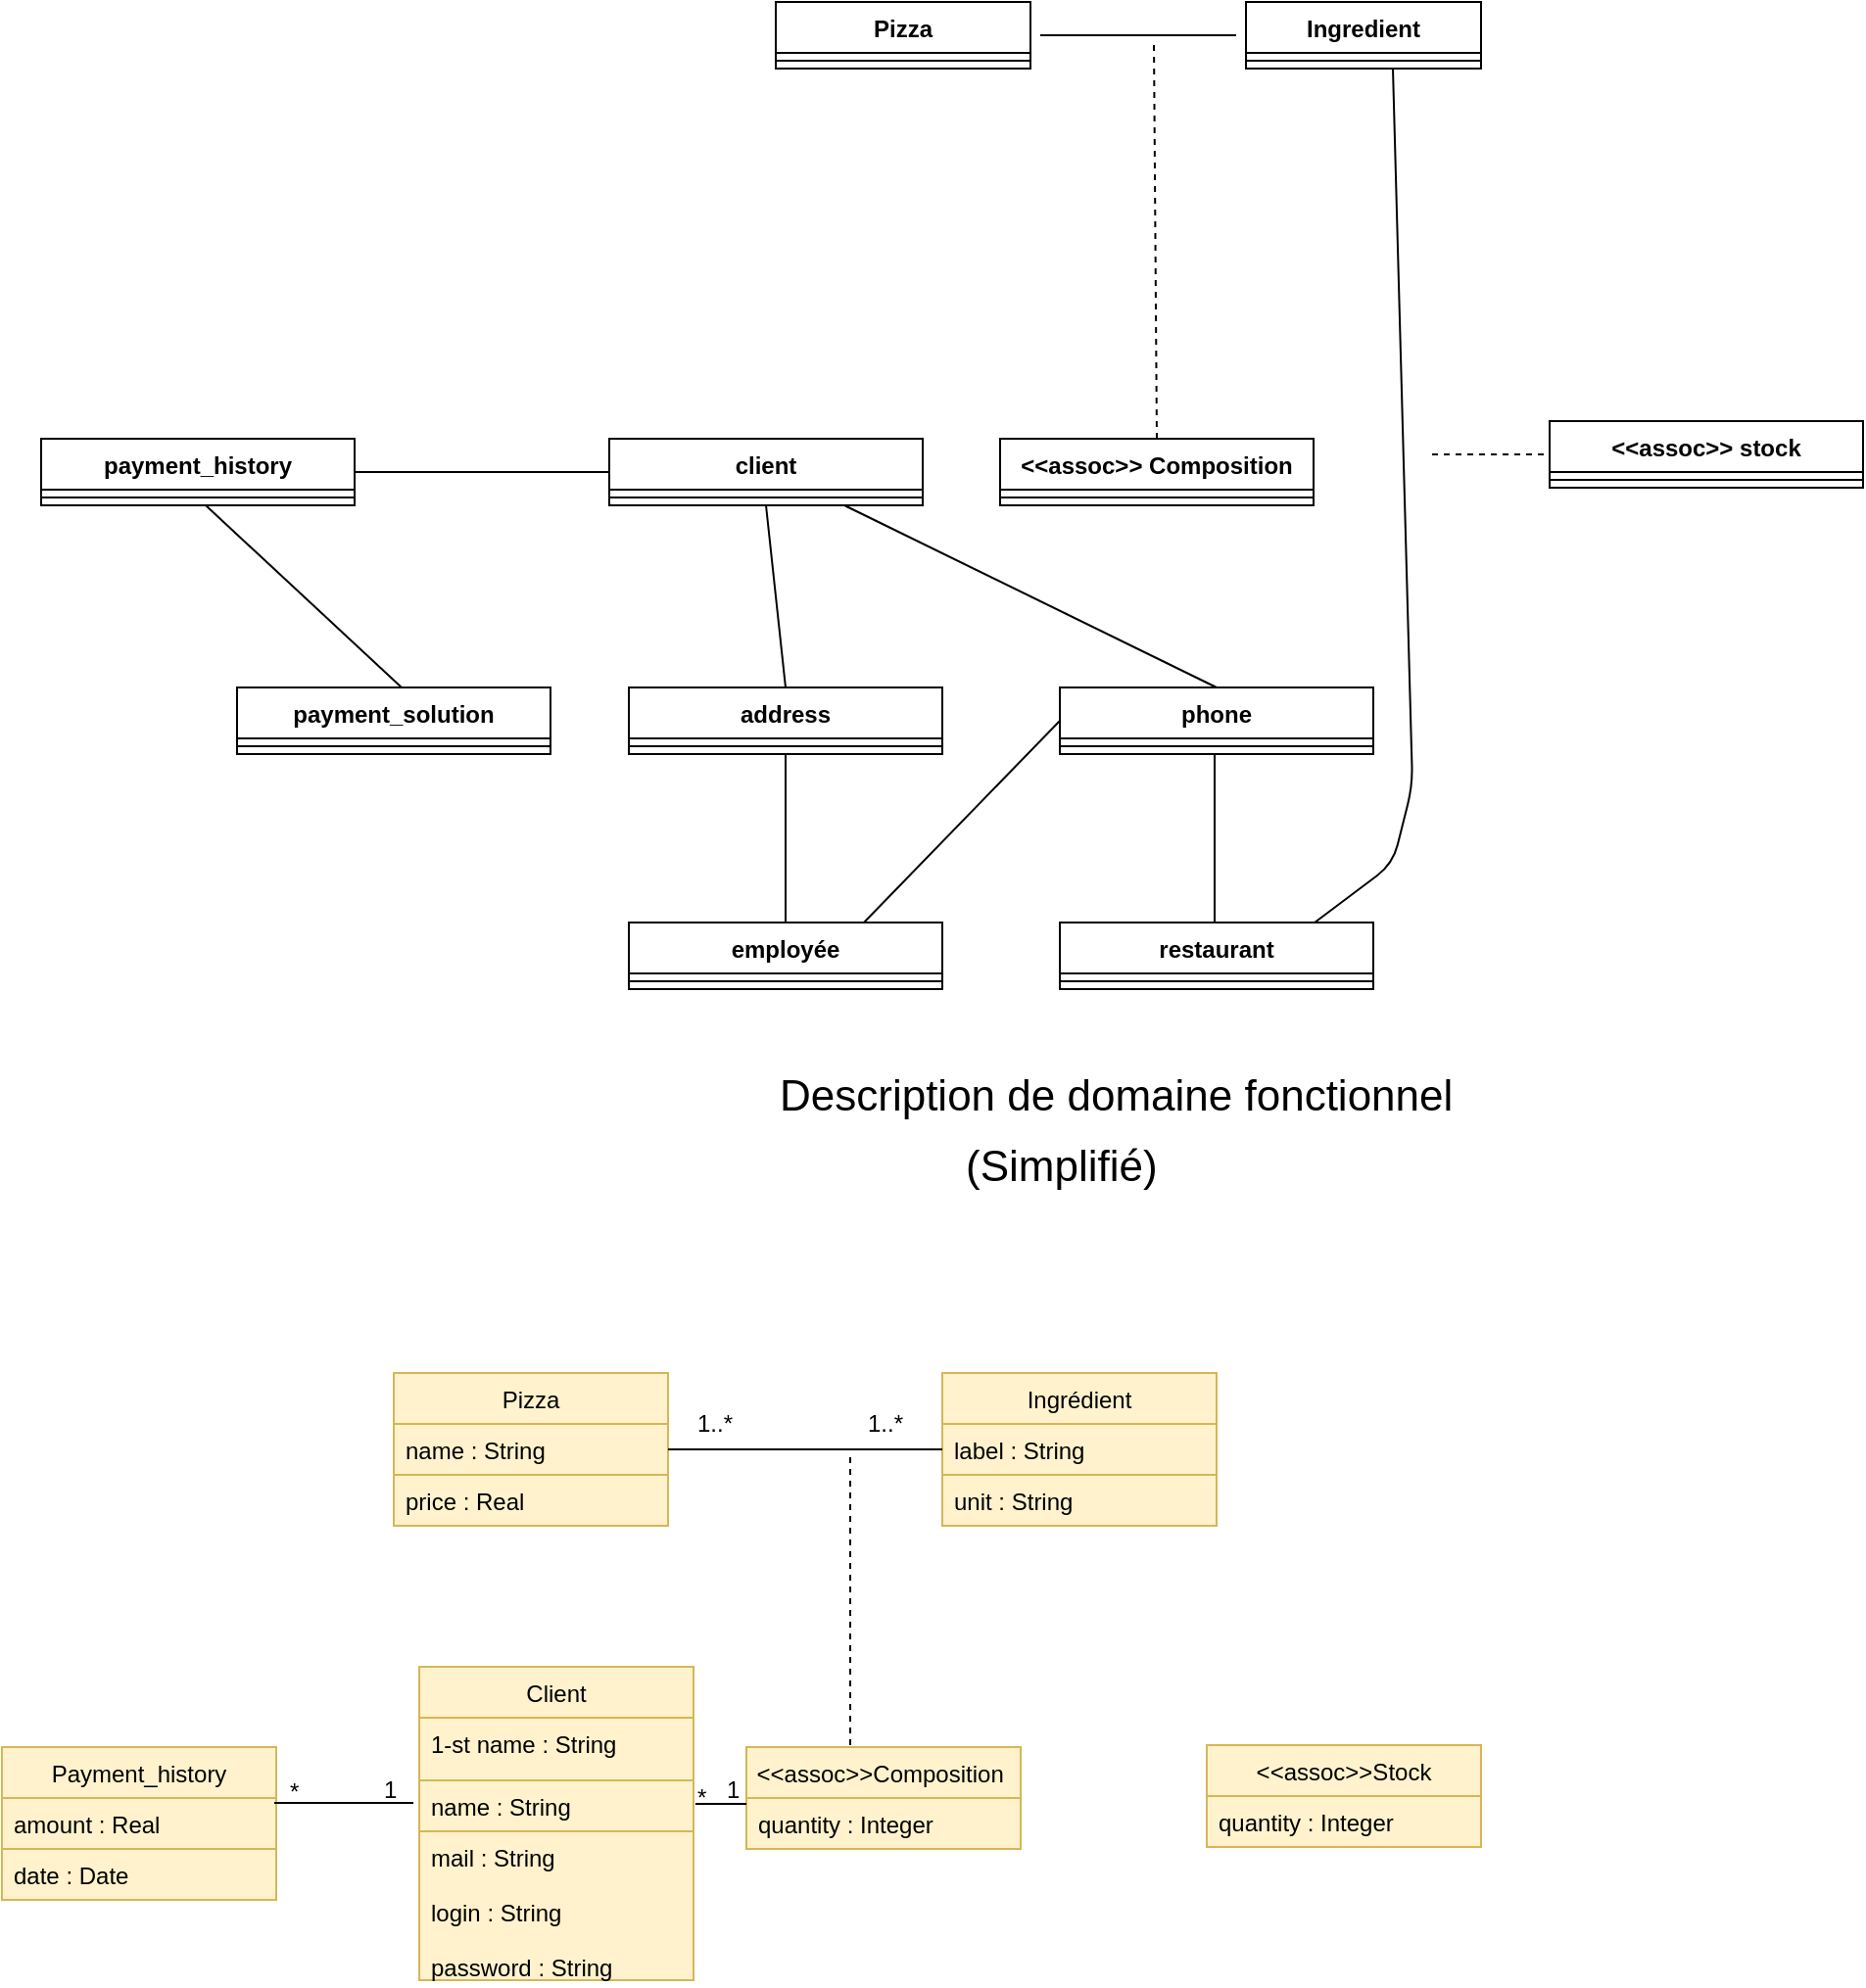 <mxfile version="10.6.6" type="github"><diagram id="D1ukMxYMlEb4ZBfQrxmZ" name="Page-1"><mxGraphModel dx="1745" dy="517" grid="1" gridSize="10" guides="1" tooltips="1" connect="1" arrows="1" fold="1" page="1" pageScale="1" pageWidth="827" pageHeight="1169" math="0" shadow="0"><root><mxCell id="0"/><mxCell id="1" parent="0"/><mxCell id="fjcwTfYKbCh1iU2Mf5Um-34" value="" style="line;strokeWidth=1;fillColor=none;align=left;verticalAlign=middle;spacingTop=-1;spacingLeft=3;spacingRight=3;rotatable=0;labelPosition=right;points=[];portConstraint=eastwest;" parent="1" vertex="1"><mxGeometry x="-140" y="163" width="100" height="8" as="geometry"/></mxCell><mxCell id="fjcwTfYKbCh1iU2Mf5Um-35" value="Pizza" style="swimlane;fontStyle=1;align=center;verticalAlign=top;childLayout=stackLayout;horizontal=1;startSize=26;horizontalStack=0;resizeParent=1;resizeParentMax=0;resizeLast=0;collapsible=1;marginBottom=0;gradientColor=none;" parent="1" vertex="1"><mxGeometry x="-275" y="150" width="130" height="34" as="geometry"/></mxCell><mxCell id="fjcwTfYKbCh1iU2Mf5Um-37" value="" style="line;strokeWidth=1;fillColor=none;align=left;verticalAlign=middle;spacingTop=-1;spacingLeft=3;spacingRight=3;rotatable=0;labelPosition=right;points=[];portConstraint=eastwest;" parent="fjcwTfYKbCh1iU2Mf5Um-35" vertex="1"><mxGeometry y="26" width="130" height="8" as="geometry"/></mxCell><mxCell id="fjcwTfYKbCh1iU2Mf5Um-39" value="Ingredient" style="swimlane;fontStyle=1;align=center;verticalAlign=top;childLayout=stackLayout;horizontal=1;startSize=26;horizontalStack=0;resizeParent=1;resizeParentMax=0;resizeLast=0;collapsible=1;marginBottom=0;gradientColor=none;" parent="1" vertex="1"><mxGeometry x="-35" y="150" width="120" height="34" as="geometry"/></mxCell><mxCell id="fjcwTfYKbCh1iU2Mf5Um-41" value="" style="line;strokeWidth=1;fillColor=none;align=left;verticalAlign=middle;spacingTop=-1;spacingLeft=3;spacingRight=3;rotatable=0;labelPosition=right;points=[];portConstraint=eastwest;" parent="fjcwTfYKbCh1iU2Mf5Um-39" vertex="1"><mxGeometry y="26" width="120" height="8" as="geometry"/></mxCell><mxCell id="fjcwTfYKbCh1iU2Mf5Um-43" value="&lt;&lt;assoc&gt;&gt; stock" style="swimlane;fontStyle=1;align=center;verticalAlign=top;childLayout=stackLayout;horizontal=1;startSize=26;horizontalStack=0;resizeParent=1;resizeParentMax=0;resizeLast=0;collapsible=1;marginBottom=0;gradientColor=none;" parent="1" vertex="1"><mxGeometry x="120" y="364" width="160" height="34" as="geometry"/></mxCell><mxCell id="fjcwTfYKbCh1iU2Mf5Um-45" value="" style="line;strokeWidth=1;fillColor=none;align=left;verticalAlign=middle;spacingTop=-1;spacingLeft=3;spacingRight=3;rotatable=0;labelPosition=right;points=[];portConstraint=eastwest;" parent="fjcwTfYKbCh1iU2Mf5Um-43" vertex="1"><mxGeometry y="26" width="160" height="8" as="geometry"/></mxCell><mxCell id="fjcwTfYKbCh1iU2Mf5Um-46" value="&lt;&lt;assoc&gt;&gt; Composition" style="swimlane;fontStyle=1;align=center;verticalAlign=top;childLayout=stackLayout;horizontal=1;startSize=26;horizontalStack=0;resizeParent=1;resizeParentMax=0;resizeLast=0;collapsible=1;marginBottom=0;gradientColor=none;" parent="1" vertex="1"><mxGeometry x="-160.5" y="373" width="160" height="34" as="geometry"/></mxCell><mxCell id="fjcwTfYKbCh1iU2Mf5Um-48" value="" style="line;strokeWidth=1;fillColor=none;align=left;verticalAlign=middle;spacingTop=-1;spacingLeft=3;spacingRight=3;rotatable=0;labelPosition=right;points=[];portConstraint=eastwest;" parent="fjcwTfYKbCh1iU2Mf5Um-46" vertex="1"><mxGeometry y="26" width="160" height="8" as="geometry"/></mxCell><mxCell id="fjcwTfYKbCh1iU2Mf5Um-49" value="client" style="swimlane;fontStyle=1;align=center;verticalAlign=top;childLayout=stackLayout;horizontal=1;startSize=26;horizontalStack=0;resizeParent=1;resizeParentMax=0;resizeLast=0;collapsible=1;marginBottom=0;gradientColor=none;" parent="1" vertex="1"><mxGeometry x="-360" y="373" width="160" height="34" as="geometry"/></mxCell><mxCell id="fjcwTfYKbCh1iU2Mf5Um-51" value="" style="line;strokeWidth=1;fillColor=none;align=left;verticalAlign=middle;spacingTop=-1;spacingLeft=3;spacingRight=3;rotatable=0;labelPosition=right;points=[];portConstraint=eastwest;" parent="fjcwTfYKbCh1iU2Mf5Um-49" vertex="1"><mxGeometry y="26" width="160" height="8" as="geometry"/></mxCell><mxCell id="fjcwTfYKbCh1iU2Mf5Um-55" value="payment_history" style="swimlane;fontStyle=1;align=center;verticalAlign=top;childLayout=stackLayout;horizontal=1;startSize=26;horizontalStack=0;resizeParent=1;resizeParentMax=0;resizeLast=0;collapsible=1;marginBottom=0;gradientColor=none;" parent="1" vertex="1"><mxGeometry x="-650" y="373" width="160" height="34" as="geometry"/></mxCell><mxCell id="fjcwTfYKbCh1iU2Mf5Um-57" value="" style="line;strokeWidth=1;fillColor=none;align=left;verticalAlign=middle;spacingTop=-1;spacingLeft=3;spacingRight=3;rotatable=0;labelPosition=right;points=[];portConstraint=eastwest;" parent="fjcwTfYKbCh1iU2Mf5Um-55" vertex="1"><mxGeometry y="26" width="160" height="8" as="geometry"/></mxCell><mxCell id="fjcwTfYKbCh1iU2Mf5Um-58" value="payment_solution" style="swimlane;fontStyle=1;align=center;verticalAlign=top;childLayout=stackLayout;horizontal=1;startSize=26;horizontalStack=0;resizeParent=1;resizeParentMax=0;resizeLast=0;collapsible=1;marginBottom=0;gradientColor=none;" parent="1" vertex="1"><mxGeometry x="-550" y="500" width="160" height="34" as="geometry"/></mxCell><mxCell id="fjcwTfYKbCh1iU2Mf5Um-60" value="" style="line;strokeWidth=1;fillColor=none;align=left;verticalAlign=middle;spacingTop=-1;spacingLeft=3;spacingRight=3;rotatable=0;labelPosition=right;points=[];portConstraint=eastwest;" parent="fjcwTfYKbCh1iU2Mf5Um-58" vertex="1"><mxGeometry y="26" width="160" height="8" as="geometry"/></mxCell><mxCell id="fjcwTfYKbCh1iU2Mf5Um-67" value="address" style="swimlane;fontStyle=1;align=center;verticalAlign=top;childLayout=stackLayout;horizontal=1;startSize=26;horizontalStack=0;resizeParent=1;resizeParentMax=0;resizeLast=0;collapsible=1;marginBottom=0;gradientColor=none;" parent="1" vertex="1"><mxGeometry x="-350" y="500" width="160" height="34" as="geometry"/></mxCell><mxCell id="fjcwTfYKbCh1iU2Mf5Um-69" value="" style="line;strokeWidth=1;fillColor=none;align=left;verticalAlign=middle;spacingTop=-1;spacingLeft=3;spacingRight=3;rotatable=0;labelPosition=right;points=[];portConstraint=eastwest;" parent="fjcwTfYKbCh1iU2Mf5Um-67" vertex="1"><mxGeometry y="26" width="160" height="8" as="geometry"/></mxCell><mxCell id="fjcwTfYKbCh1iU2Mf5Um-71" value="phone" style="swimlane;fontStyle=1;align=center;verticalAlign=top;childLayout=stackLayout;horizontal=1;startSize=26;horizontalStack=0;resizeParent=1;resizeParentMax=0;resizeLast=0;collapsible=1;marginBottom=0;gradientColor=none;" parent="1" vertex="1"><mxGeometry x="-130" y="500" width="160" height="34" as="geometry"/></mxCell><mxCell id="fjcwTfYKbCh1iU2Mf5Um-72" value="" style="line;strokeWidth=1;fillColor=none;align=left;verticalAlign=middle;spacingTop=-1;spacingLeft=3;spacingRight=3;rotatable=0;labelPosition=right;points=[];portConstraint=eastwest;" parent="fjcwTfYKbCh1iU2Mf5Um-71" vertex="1"><mxGeometry y="26" width="160" height="8" as="geometry"/></mxCell><mxCell id="fjcwTfYKbCh1iU2Mf5Um-73" value="" style="endArrow=none;html=1;entryX=0.525;entryY=1;entryDx=0;entryDy=0;entryPerimeter=0;" parent="1" target="fjcwTfYKbCh1iU2Mf5Um-57" edge="1"><mxGeometry width="50" height="50" relative="1" as="geometry"><mxPoint x="-466" y="500" as="sourcePoint"/><mxPoint x="-460" y="439" as="targetPoint"/></mxGeometry></mxCell><mxCell id="fjcwTfYKbCh1iU2Mf5Um-74" value="" style="endArrow=none;html=1;exitX=0.5;exitY=0;exitDx=0;exitDy=0;entryX=0.5;entryY=1;entryDx=0;entryDy=0;" parent="1" source="fjcwTfYKbCh1iU2Mf5Um-67" target="fjcwTfYKbCh1iU2Mf5Um-49" edge="1"><mxGeometry width="50" height="50" relative="1" as="geometry"><mxPoint x="-290" y="489" as="sourcePoint"/><mxPoint x="-240" y="439" as="targetPoint"/></mxGeometry></mxCell><mxCell id="fjcwTfYKbCh1iU2Mf5Um-75" value="" style="endArrow=none;html=1;exitX=0.5;exitY=0;exitDx=0;exitDy=0;entryX=0.75;entryY=1;entryDx=0;entryDy=0;" parent="1" source="fjcwTfYKbCh1iU2Mf5Um-71" target="fjcwTfYKbCh1iU2Mf5Um-49" edge="1"><mxGeometry width="50" height="50" relative="1" as="geometry"><mxPoint x="-70" y="490" as="sourcePoint"/><mxPoint x="-20" y="440" as="targetPoint"/></mxGeometry></mxCell><mxCell id="fjcwTfYKbCh1iU2Mf5Um-76" value="employée" style="swimlane;fontStyle=1;align=center;verticalAlign=top;childLayout=stackLayout;horizontal=1;startSize=26;horizontalStack=0;resizeParent=1;resizeParentMax=0;resizeLast=0;collapsible=1;marginBottom=0;gradientColor=none;" parent="1" vertex="1"><mxGeometry x="-350" y="620" width="160" height="34" as="geometry"/></mxCell><mxCell id="fjcwTfYKbCh1iU2Mf5Um-77" value="" style="line;strokeWidth=1;fillColor=none;align=left;verticalAlign=middle;spacingTop=-1;spacingLeft=3;spacingRight=3;rotatable=0;labelPosition=right;points=[];portConstraint=eastwest;" parent="fjcwTfYKbCh1iU2Mf5Um-76" vertex="1"><mxGeometry y="26" width="160" height="8" as="geometry"/></mxCell><mxCell id="fjcwTfYKbCh1iU2Mf5Um-78" value="restaurant" style="swimlane;fontStyle=1;align=center;verticalAlign=top;childLayout=stackLayout;horizontal=1;startSize=26;horizontalStack=0;resizeParent=1;resizeParentMax=0;resizeLast=0;collapsible=1;marginBottom=0;gradientColor=none;" parent="1" vertex="1"><mxGeometry x="-130" y="620" width="160" height="34" as="geometry"/></mxCell><mxCell id="fjcwTfYKbCh1iU2Mf5Um-79" value="" style="line;strokeWidth=1;fillColor=none;align=left;verticalAlign=middle;spacingTop=-1;spacingLeft=3;spacingRight=3;rotatable=0;labelPosition=right;points=[];portConstraint=eastwest;" parent="fjcwTfYKbCh1iU2Mf5Um-78" vertex="1"><mxGeometry y="26" width="160" height="8" as="geometry"/></mxCell><mxCell id="fjcwTfYKbCh1iU2Mf5Um-80" value="" style="endArrow=none;html=1;exitX=0.5;exitY=0;exitDx=0;exitDy=0;entryX=0.5;entryY=1;entryDx=0;entryDy=0;" parent="1" source="fjcwTfYKbCh1iU2Mf5Um-76" target="fjcwTfYKbCh1iU2Mf5Um-67" edge="1"><mxGeometry width="50" height="50" relative="1" as="geometry"><mxPoint x="-290" y="600" as="sourcePoint"/><mxPoint x="-240" y="550" as="targetPoint"/></mxGeometry></mxCell><mxCell id="fjcwTfYKbCh1iU2Mf5Um-81" value="" style="endArrow=none;html=1;exitX=0.5;exitY=0;exitDx=0;exitDy=0;entryX=0.5;entryY=1;entryDx=0;entryDy=0;" parent="1" edge="1"><mxGeometry width="50" height="50" relative="1" as="geometry"><mxPoint x="-51" y="620" as="sourcePoint"/><mxPoint x="-51" y="534" as="targetPoint"/></mxGeometry></mxCell><mxCell id="fjcwTfYKbCh1iU2Mf5Um-82" value="" style="endArrow=none;html=1;exitX=0.75;exitY=0;exitDx=0;exitDy=0;entryX=0;entryY=0.5;entryDx=0;entryDy=0;" parent="1" source="fjcwTfYKbCh1iU2Mf5Um-76" target="fjcwTfYKbCh1iU2Mf5Um-71" edge="1"><mxGeometry width="50" height="50" relative="1" as="geometry"><mxPoint x="-195" y="600" as="sourcePoint"/><mxPoint x="-145" y="550" as="targetPoint"/></mxGeometry></mxCell><mxCell id="fjcwTfYKbCh1iU2Mf5Um-83" value="" style="endArrow=none;html=1;exitX=0.813;exitY=0;exitDx=0;exitDy=0;exitPerimeter=0;" parent="1" source="fjcwTfYKbCh1iU2Mf5Um-78" edge="1"><mxGeometry width="50" height="50" relative="1" as="geometry"><mxPoint x="90" y="559" as="sourcePoint"/><mxPoint x="40" y="184" as="targetPoint"/><Array as="points"><mxPoint x="40" y="590"/><mxPoint x="50" y="550"/></Array></mxGeometry></mxCell><mxCell id="fjcwTfYKbCh1iU2Mf5Um-84" value="" style="endArrow=none;dashed=1;html=1;exitX=0.5;exitY=0;exitDx=0;exitDy=0;entryX=0.58;entryY=0.75;entryDx=0;entryDy=0;entryPerimeter=0;" parent="1" source="fjcwTfYKbCh1iU2Mf5Um-46" target="fjcwTfYKbCh1iU2Mf5Um-34" edge="1"><mxGeometry width="50" height="50" relative="1" as="geometry"><mxPoint x="-50" y="230" as="sourcePoint"/><mxPoint y="180" as="targetPoint"/></mxGeometry></mxCell><mxCell id="fjcwTfYKbCh1iU2Mf5Um-85" value="" style="endArrow=none;dashed=1;html=1;entryX=0;entryY=0.5;entryDx=0;entryDy=0;" parent="1" target="fjcwTfYKbCh1iU2Mf5Um-43" edge="1"><mxGeometry width="50" height="50" relative="1" as="geometry"><mxPoint x="60" y="381" as="sourcePoint"/><mxPoint x="110" y="364" as="targetPoint"/></mxGeometry></mxCell><mxCell id="fjcwTfYKbCh1iU2Mf5Um-86" value="" style="endArrow=none;html=1;entryX=0;entryY=0.5;entryDx=0;entryDy=0;exitX=1;exitY=0.5;exitDx=0;exitDy=0;" parent="1" source="fjcwTfYKbCh1iU2Mf5Um-55" target="fjcwTfYKbCh1iU2Mf5Um-49" edge="1"><mxGeometry width="50" height="50" relative="1" as="geometry"><mxPoint x="-480" y="411" as="sourcePoint"/><mxPoint x="-430" y="361" as="targetPoint"/></mxGeometry></mxCell><mxCell id="TH__CXzRl8KT7mMYVxDz-3" value="&lt;font style=&quot;font-size: 22px&quot;&gt;Description de domaine fonctionnel&lt;/font&gt;" style="text;html=1;resizable=0;points=[];autosize=1;align=left;verticalAlign=top;spacingTop=-4;" vertex="1" parent="1"><mxGeometry x="-275" y="693" width="360" height="20" as="geometry"/></mxCell><mxCell id="TH__CXzRl8KT7mMYVxDz-4" value="&lt;span style=&quot;font-size: 22px&quot;&gt;(Simplifié)&lt;/span&gt;" style="text;html=1;resizable=0;points=[];autosize=1;align=left;verticalAlign=top;spacingTop=-4;" vertex="1" parent="1"><mxGeometry x="-180" y="729" width="110" height="20" as="geometry"/></mxCell><mxCell id="TH__CXzRl8KT7mMYVxDz-45" value="Pizza" style="swimlane;fontStyle=0;childLayout=stackLayout;horizontal=1;startSize=26;fillColor=#fff2cc;horizontalStack=0;resizeParent=1;resizeParentMax=0;resizeLast=0;collapsible=1;marginBottom=0;strokeColor=#d6b656;" vertex="1" parent="1"><mxGeometry x="-470" y="850" width="140" height="78" as="geometry"/></mxCell><mxCell id="TH__CXzRl8KT7mMYVxDz-46" value="name : String" style="text;strokeColor=#d6b656;fillColor=#fff2cc;align=left;verticalAlign=top;spacingLeft=4;spacingRight=4;overflow=hidden;rotatable=0;points=[[0,0.5],[1,0.5]];portConstraint=eastwest;" vertex="1" parent="TH__CXzRl8KT7mMYVxDz-45"><mxGeometry y="26" width="140" height="26" as="geometry"/></mxCell><mxCell id="TH__CXzRl8KT7mMYVxDz-47" value="price : Real" style="text;strokeColor=#d6b656;fillColor=#fff2cc;align=left;verticalAlign=top;spacingLeft=4;spacingRight=4;overflow=hidden;rotatable=0;points=[[0,0.5],[1,0.5]];portConstraint=eastwest;" vertex="1" parent="TH__CXzRl8KT7mMYVxDz-45"><mxGeometry y="52" width="140" height="26" as="geometry"/></mxCell><mxCell id="TH__CXzRl8KT7mMYVxDz-58" value="Ingrédient" style="swimlane;fontStyle=0;childLayout=stackLayout;horizontal=1;startSize=26;fillColor=#fff2cc;horizontalStack=0;resizeParent=1;resizeParentMax=0;resizeLast=0;collapsible=1;marginBottom=0;strokeColor=#d6b656;" vertex="1" parent="1"><mxGeometry x="-190" y="850" width="140" height="78" as="geometry"/></mxCell><mxCell id="TH__CXzRl8KT7mMYVxDz-59" value="label : String" style="text;strokeColor=#d6b656;fillColor=#fff2cc;align=left;verticalAlign=top;spacingLeft=4;spacingRight=4;overflow=hidden;rotatable=0;points=[[0,0.5],[1,0.5]];portConstraint=eastwest;" vertex="1" parent="TH__CXzRl8KT7mMYVxDz-58"><mxGeometry y="26" width="140" height="26" as="geometry"/></mxCell><mxCell id="TH__CXzRl8KT7mMYVxDz-60" value="unit : String" style="text;strokeColor=#d6b656;fillColor=#fff2cc;align=left;verticalAlign=top;spacingLeft=4;spacingRight=4;overflow=hidden;rotatable=0;points=[[0,0.5],[1,0.5]];portConstraint=eastwest;" vertex="1" parent="TH__CXzRl8KT7mMYVxDz-58"><mxGeometry y="52" width="140" height="26" as="geometry"/></mxCell><mxCell id="TH__CXzRl8KT7mMYVxDz-61" value="" style="endArrow=none;html=1;entryX=0;entryY=0.5;entryDx=0;entryDy=0;exitX=1;exitY=0.5;exitDx=0;exitDy=0;" edge="1" parent="1" source="TH__CXzRl8KT7mMYVxDz-45" target="TH__CXzRl8KT7mMYVxDz-58"><mxGeometry width="50" height="50" relative="1" as="geometry"><mxPoint x="-305" y="900" as="sourcePoint"/><mxPoint x="-255" y="850" as="targetPoint"/></mxGeometry></mxCell><mxCell id="TH__CXzRl8KT7mMYVxDz-62" value="Payment_history" style="swimlane;fontStyle=0;childLayout=stackLayout;horizontal=1;startSize=26;fillColor=#fff2cc;horizontalStack=0;resizeParent=1;resizeParentMax=0;resizeLast=0;collapsible=1;marginBottom=0;strokeColor=#d6b656;" vertex="1" parent="1"><mxGeometry x="-670" y="1041" width="140" height="78" as="geometry"/></mxCell><mxCell id="TH__CXzRl8KT7mMYVxDz-63" value="amount : Real" style="text;strokeColor=#d6b656;fillColor=#fff2cc;align=left;verticalAlign=top;spacingLeft=4;spacingRight=4;overflow=hidden;rotatable=0;points=[[0,0.5],[1,0.5]];portConstraint=eastwest;" vertex="1" parent="TH__CXzRl8KT7mMYVxDz-62"><mxGeometry y="26" width="140" height="26" as="geometry"/></mxCell><mxCell id="TH__CXzRl8KT7mMYVxDz-64" value="date : Date" style="text;strokeColor=#d6b656;fillColor=#fff2cc;align=left;verticalAlign=top;spacingLeft=4;spacingRight=4;overflow=hidden;rotatable=0;points=[[0,0.5],[1,0.5]];portConstraint=eastwest;" vertex="1" parent="TH__CXzRl8KT7mMYVxDz-62"><mxGeometry y="52" width="140" height="26" as="geometry"/></mxCell><mxCell id="TH__CXzRl8KT7mMYVxDz-70" value="Client" style="swimlane;fontStyle=0;childLayout=stackLayout;horizontal=1;startSize=26;fillColor=#fff2cc;horizontalStack=0;resizeParent=1;resizeParentMax=0;resizeLast=0;collapsible=1;marginBottom=0;strokeColor=#d6b656;" vertex="1" parent="1"><mxGeometry x="-457" y="1000" width="140" height="160" as="geometry"/></mxCell><mxCell id="TH__CXzRl8KT7mMYVxDz-71" value="1-st name : String" style="text;strokeColor=#d6b656;fillColor=#fff2cc;align=left;verticalAlign=top;spacingLeft=4;spacingRight=4;overflow=hidden;rotatable=0;points=[[0,0.5],[1,0.5]];portConstraint=eastwest;" vertex="1" parent="TH__CXzRl8KT7mMYVxDz-70"><mxGeometry y="26" width="140" height="32" as="geometry"/></mxCell><mxCell id="TH__CXzRl8KT7mMYVxDz-72" value="name : String&#10;" style="text;strokeColor=#d6b656;fillColor=#fff2cc;align=left;verticalAlign=top;spacingLeft=4;spacingRight=4;overflow=hidden;rotatable=0;points=[[0,0.5],[1,0.5]];portConstraint=eastwest;" vertex="1" parent="TH__CXzRl8KT7mMYVxDz-70"><mxGeometry y="58" width="140" height="26" as="geometry"/></mxCell><mxCell id="TH__CXzRl8KT7mMYVxDz-73" value="mail : String&#10;&#10;login : String&#10;&#10;password : String&#10;" style="text;strokeColor=#d6b656;fillColor=#fff2cc;align=left;verticalAlign=top;spacingLeft=4;spacingRight=4;overflow=hidden;rotatable=0;points=[[0,0.5],[1,0.5]];portConstraint=eastwest;" vertex="1" parent="TH__CXzRl8KT7mMYVxDz-70"><mxGeometry y="84" width="140" height="76" as="geometry"/></mxCell><mxCell id="TH__CXzRl8KT7mMYVxDz-74" value="&lt;&lt;assoc&gt;&gt;Composition " style="swimlane;fontStyle=0;childLayout=stackLayout;horizontal=1;startSize=26;fillColor=#fff2cc;horizontalStack=0;resizeParent=1;resizeParentMax=0;resizeLast=0;collapsible=1;marginBottom=0;strokeColor=#d6b656;" vertex="1" parent="1"><mxGeometry x="-290" y="1041" width="140" height="52" as="geometry"/></mxCell><mxCell id="TH__CXzRl8KT7mMYVxDz-75" value="quantity : Integer" style="text;strokeColor=#d6b656;fillColor=#fff2cc;align=left;verticalAlign=top;spacingLeft=4;spacingRight=4;overflow=hidden;rotatable=0;points=[[0,0.5],[1,0.5]];portConstraint=eastwest;" vertex="1" parent="TH__CXzRl8KT7mMYVxDz-74"><mxGeometry y="26" width="140" height="26" as="geometry"/></mxCell><mxCell id="TH__CXzRl8KT7mMYVxDz-78" value="&lt;&lt;assoc&gt;&gt;Stock" style="swimlane;fontStyle=0;childLayout=stackLayout;horizontal=1;startSize=26;fillColor=#fff2cc;horizontalStack=0;resizeParent=1;resizeParentMax=0;resizeLast=0;collapsible=1;marginBottom=0;strokeColor=#d6b656;" vertex="1" parent="1"><mxGeometry x="-55" y="1040" width="140" height="52" as="geometry"/></mxCell><mxCell id="TH__CXzRl8KT7mMYVxDz-79" value="quantity : Integer" style="text;strokeColor=#d6b656;fillColor=#fff2cc;align=left;verticalAlign=top;spacingLeft=4;spacingRight=4;overflow=hidden;rotatable=0;points=[[0,0.5],[1,0.5]];portConstraint=eastwest;" vertex="1" parent="TH__CXzRl8KT7mMYVxDz-78"><mxGeometry y="26" width="140" height="26" as="geometry"/></mxCell><mxCell id="TH__CXzRl8KT7mMYVxDz-82" value="1..*" style="text;html=1;resizable=0;points=[];autosize=1;align=left;verticalAlign=top;spacingTop=-4;" vertex="1" parent="1"><mxGeometry x="-317" y="866" width="30" height="10" as="geometry"/></mxCell><mxCell id="TH__CXzRl8KT7mMYVxDz-83" value="1..*" style="text;html=1;resizable=0;points=[];autosize=1;align=left;verticalAlign=top;spacingTop=-4;" vertex="1" parent="1"><mxGeometry x="-230" y="866" width="30" height="10" as="geometry"/></mxCell><mxCell id="TH__CXzRl8KT7mMYVxDz-84" value="" style="endArrow=none;html=1;" edge="1" parent="1"><mxGeometry width="50" height="50" relative="1" as="geometry"><mxPoint x="-531" y="1069.5" as="sourcePoint"/><mxPoint x="-460" y="1069.5" as="targetPoint"/></mxGeometry></mxCell><mxCell id="TH__CXzRl8KT7mMYVxDz-89" value="" style="endArrow=none;dashed=1;html=1;" edge="1" parent="1"><mxGeometry width="50" height="50" relative="1" as="geometry"><mxPoint x="-237" y="1040" as="sourcePoint"/><mxPoint x="-237" y="890" as="targetPoint"/></mxGeometry></mxCell><mxCell id="TH__CXzRl8KT7mMYVxDz-91" value="*" style="text;html=1;resizable=0;points=[];autosize=1;align=left;verticalAlign=top;spacingTop=-4;" vertex="1" parent="1"><mxGeometry x="-525" y="1054" width="20" height="10" as="geometry"/></mxCell><mxCell id="TH__CXzRl8KT7mMYVxDz-92" value="1" style="text;html=1;resizable=0;points=[];autosize=1;align=left;verticalAlign=top;spacingTop=-4;" vertex="1" parent="1"><mxGeometry x="-477" y="1053" width="20" height="10" as="geometry"/></mxCell><mxCell id="TH__CXzRl8KT7mMYVxDz-93" value="" style="endArrow=none;html=1;exitX=1.007;exitY=0.463;exitDx=0;exitDy=0;exitPerimeter=0;" edge="1" parent="1" source="TH__CXzRl8KT7mMYVxDz-72"><mxGeometry width="50" height="50" relative="1" as="geometry"><mxPoint x="-310" y="1070" as="sourcePoint"/><mxPoint x="-290" y="1070" as="targetPoint"/></mxGeometry></mxCell><mxCell id="TH__CXzRl8KT7mMYVxDz-94" value="*" style="text;html=1;resizable=0;points=[];autosize=1;align=left;verticalAlign=top;spacingTop=-4;" vertex="1" parent="1"><mxGeometry x="-317" y="1057" width="20" height="10" as="geometry"/></mxCell><mxCell id="TH__CXzRl8KT7mMYVxDz-95" value="1" style="text;html=1;resizable=0;points=[];autosize=1;align=left;verticalAlign=top;spacingTop=-4;" vertex="1" parent="1"><mxGeometry x="-302" y="1053" width="20" height="10" as="geometry"/></mxCell></root></mxGraphModel></diagram></mxfile>